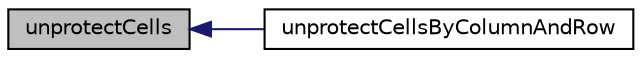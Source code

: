 digraph "unprotectCells"
{
  edge [fontname="Helvetica",fontsize="10",labelfontname="Helvetica",labelfontsize="10"];
  node [fontname="Helvetica",fontsize="10",shape=record];
  rankdir="LR";
  Node748 [label="unprotectCells",height=0.2,width=0.4,color="black", fillcolor="grey75", style="filled", fontcolor="black"];
  Node748 -> Node749 [dir="back",color="midnightblue",fontsize="10",style="solid",fontname="Helvetica"];
  Node749 [label="unprotectCellsByColumnAndRow",height=0.2,width=0.4,color="black", fillcolor="white", style="filled",URL="$class_p_h_p_excel___worksheet.html#a9109427915b102f0b422a9dee09231d4"];
}
